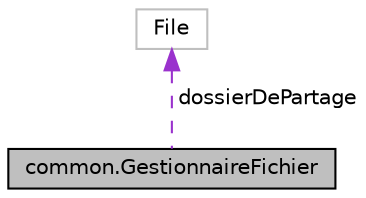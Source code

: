 digraph "common.GestionnaireFichier"
{
  edge [fontname="Helvetica",fontsize="10",labelfontname="Helvetica",labelfontsize="10"];
  node [fontname="Helvetica",fontsize="10",shape=record];
  Node1 [label="common.GestionnaireFichier",height=0.2,width=0.4,color="black", fillcolor="grey75", style="filled", fontcolor="black"];
  Node2 -> Node1 [dir="back",color="darkorchid3",fontsize="10",style="dashed",label=" dossierDePartage" ,fontname="Helvetica"];
  Node2 [label="File",height=0.2,width=0.4,color="grey75", fillcolor="white", style="filled"];
}
